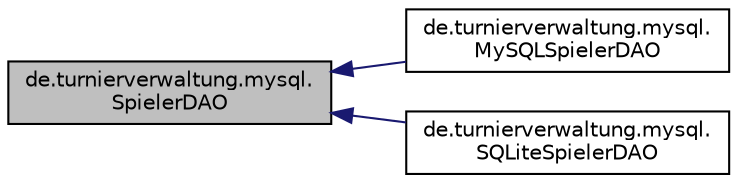 digraph "de.turnierverwaltung.mysql.SpielerDAO"
{
  edge [fontname="Helvetica",fontsize="10",labelfontname="Helvetica",labelfontsize="10"];
  node [fontname="Helvetica",fontsize="10",shape=record];
  rankdir="LR";
  Node1 [label="de.turnierverwaltung.mysql.\lSpielerDAO",height=0.2,width=0.4,color="black", fillcolor="grey75", style="filled", fontcolor="black"];
  Node1 -> Node2 [dir="back",color="midnightblue",fontsize="10",style="solid",fontname="Helvetica"];
  Node2 [label="de.turnierverwaltung.mysql.\lMySQLSpielerDAO",height=0.2,width=0.4,color="black", fillcolor="white", style="filled",URL="$classde_1_1turnierverwaltung_1_1mysql_1_1_my_s_q_l_spieler_d_a_o.html"];
  Node1 -> Node3 [dir="back",color="midnightblue",fontsize="10",style="solid",fontname="Helvetica"];
  Node3 [label="de.turnierverwaltung.mysql.\lSQLiteSpielerDAO",height=0.2,width=0.4,color="black", fillcolor="white", style="filled",URL="$classde_1_1turnierverwaltung_1_1mysql_1_1_s_q_lite_spieler_d_a_o.html"];
}
